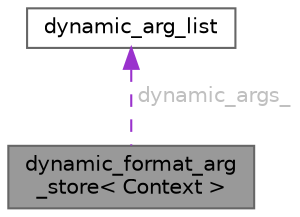 digraph "dynamic_format_arg_store&lt; Context &gt;"
{
 // LATEX_PDF_SIZE
  bgcolor="transparent";
  edge [fontname=Helvetica,fontsize=10,labelfontname=Helvetica,labelfontsize=10];
  node [fontname=Helvetica,fontsize=10,shape=box,height=0.2,width=0.4];
  Node1 [id="Node000001",label="dynamic_format_arg\l_store\< Context \>",height=0.2,width=0.4,color="gray40", fillcolor="grey60", style="filled", fontcolor="black",tooltip="A dynamic list of formatting arguments with storage."];
  Node2 -> Node1 [id="edge1_Node000001_Node000002",dir="back",color="darkorchid3",style="dashed",tooltip=" ",label=" dynamic_args_",fontcolor="grey" ];
  Node2 [id="Node000002",label="dynamic_arg_list",height=0.2,width=0.4,color="gray40", fillcolor="white", style="filled",URL="$classdetail_1_1dynamic__arg__list.html",tooltip=" "];
}
